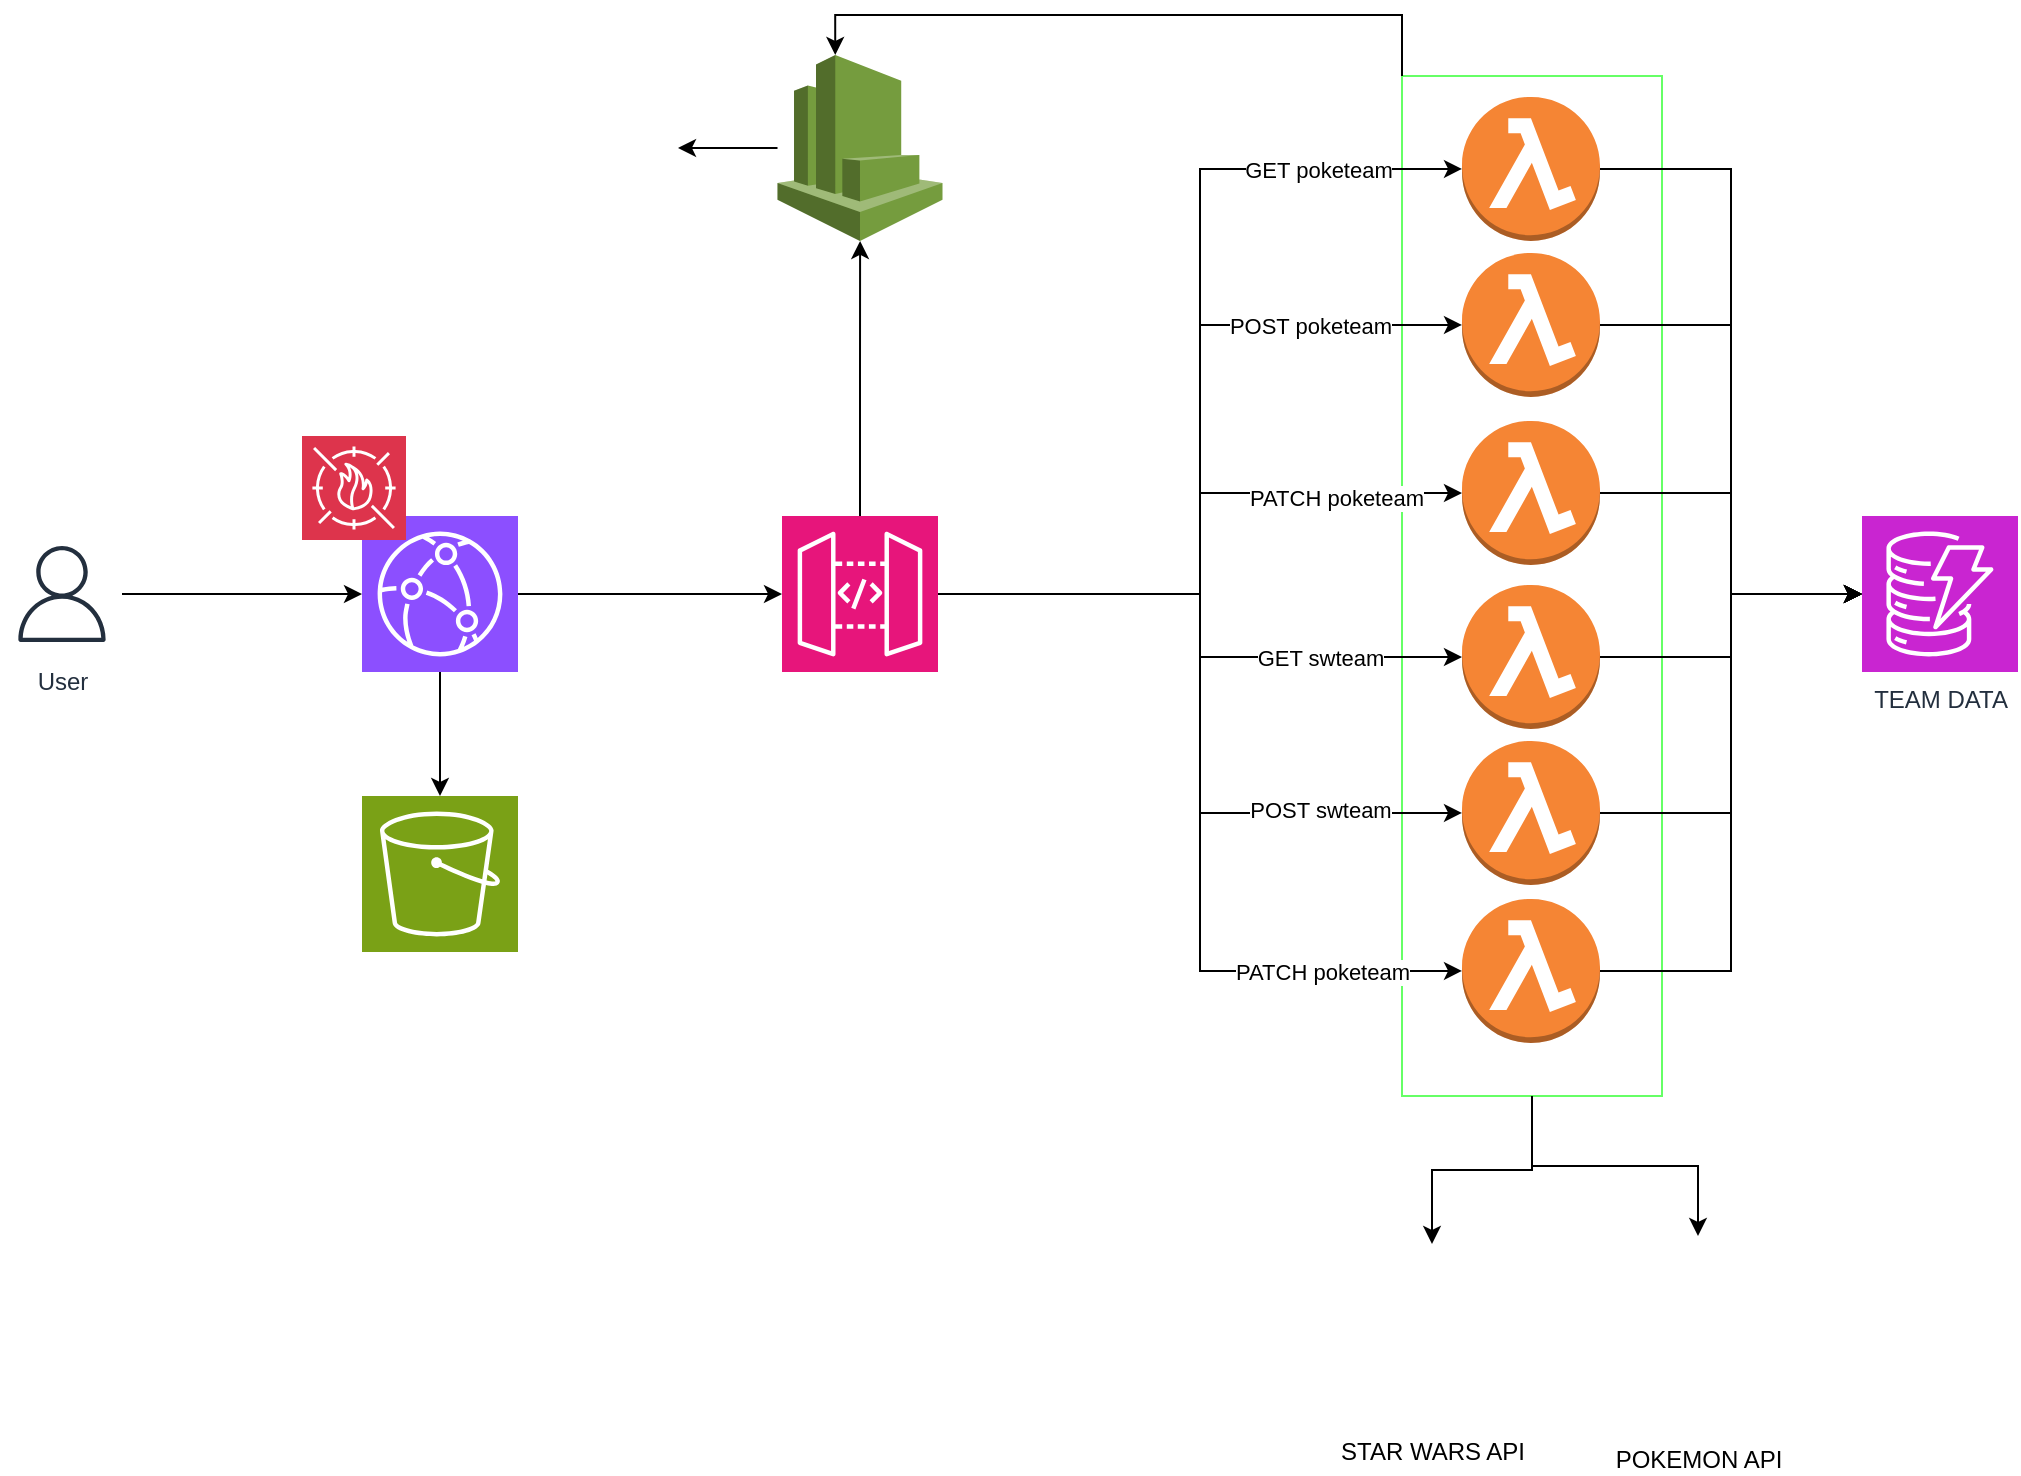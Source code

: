 <mxfile version="24.7.7">
  <diagram name="Page-1" id="RLxrQrW1n9EhQgBCgmO4">
    <mxGraphModel dx="2167" dy="1972" grid="1" gridSize="10" guides="1" tooltips="1" connect="1" arrows="1" fold="1" page="1" pageScale="1" pageWidth="827" pageHeight="1169" math="0" shadow="0">
      <root>
        <mxCell id="0" />
        <mxCell id="1" parent="0" />
        <mxCell id="KXRoxeVGN757AeJ8SQAW-32" value="" style="rounded=0;whiteSpace=wrap;html=1;direction=south;fillColor=none;strokeColor=#66FF66;" vertex="1" parent="1">
          <mxGeometry x="610" y="-70" width="130" height="510" as="geometry" />
        </mxCell>
        <mxCell id="KXRoxeVGN757AeJ8SQAW-1" value="" style="sketch=0;points=[[0,0,0],[0.25,0,0],[0.5,0,0],[0.75,0,0],[1,0,0],[0,1,0],[0.25,1,0],[0.5,1,0],[0.75,1,0],[1,1,0],[0,0.25,0],[0,0.5,0],[0,0.75,0],[1,0.25,0],[1,0.5,0],[1,0.75,0]];outlineConnect=0;fontColor=#232F3E;fillColor=#8C4FFF;strokeColor=#ffffff;dashed=0;verticalLabelPosition=bottom;verticalAlign=top;align=center;html=1;fontSize=12;fontStyle=0;aspect=fixed;shape=mxgraph.aws4.resourceIcon;resIcon=mxgraph.aws4.cloudfront;" vertex="1" parent="1">
          <mxGeometry x="90" y="150" width="78" height="78" as="geometry" />
        </mxCell>
        <mxCell id="KXRoxeVGN757AeJ8SQAW-23" style="edgeStyle=orthogonalEdgeStyle;rounded=0;orthogonalLoop=1;jettySize=auto;html=1;" edge="1" parent="1" source="KXRoxeVGN757AeJ8SQAW-2" target="KXRoxeVGN757AeJ8SQAW-17">
          <mxGeometry relative="1" as="geometry" />
        </mxCell>
        <mxCell id="KXRoxeVGN757AeJ8SQAW-30" value="PATCH poketeam" style="edgeLabel;html=1;align=center;verticalAlign=middle;resizable=0;points=[];" vertex="1" connectable="0" parent="KXRoxeVGN757AeJ8SQAW-23">
          <mxGeometry x="0.597" y="-1" relative="1" as="geometry">
            <mxPoint y="1" as="offset" />
          </mxGeometry>
        </mxCell>
        <mxCell id="KXRoxeVGN757AeJ8SQAW-24" style="edgeStyle=orthogonalEdgeStyle;rounded=0;orthogonalLoop=1;jettySize=auto;html=1;" edge="1" parent="1" source="KXRoxeVGN757AeJ8SQAW-2" target="KXRoxeVGN757AeJ8SQAW-15">
          <mxGeometry relative="1" as="geometry" />
        </mxCell>
        <mxCell id="KXRoxeVGN757AeJ8SQAW-43" value="GET swteam" style="edgeLabel;html=1;align=center;verticalAlign=middle;resizable=0;points=[];" vertex="1" connectable="0" parent="KXRoxeVGN757AeJ8SQAW-24">
          <mxGeometry x="0.516" y="1" relative="1" as="geometry">
            <mxPoint y="1" as="offset" />
          </mxGeometry>
        </mxCell>
        <mxCell id="KXRoxeVGN757AeJ8SQAW-49" style="edgeStyle=orthogonalEdgeStyle;rounded=0;orthogonalLoop=1;jettySize=auto;html=1;" edge="1" parent="1" source="KXRoxeVGN757AeJ8SQAW-2" target="KXRoxeVGN757AeJ8SQAW-9">
          <mxGeometry relative="1" as="geometry" />
        </mxCell>
        <mxCell id="KXRoxeVGN757AeJ8SQAW-2" value="" style="sketch=0;points=[[0,0,0],[0.25,0,0],[0.5,0,0],[0.75,0,0],[1,0,0],[0,1,0],[0.25,1,0],[0.5,1,0],[0.75,1,0],[1,1,0],[0,0.25,0],[0,0.5,0],[0,0.75,0],[1,0.25,0],[1,0.5,0],[1,0.75,0]];outlineConnect=0;fontColor=#232F3E;fillColor=#E7157B;strokeColor=#ffffff;dashed=0;verticalLabelPosition=bottom;verticalAlign=top;align=center;html=1;fontSize=12;fontStyle=0;aspect=fixed;shape=mxgraph.aws4.resourceIcon;resIcon=mxgraph.aws4.api_gateway;" vertex="1" parent="1">
          <mxGeometry x="300" y="150" width="78" height="78" as="geometry" />
        </mxCell>
        <mxCell id="KXRoxeVGN757AeJ8SQAW-3" value="" style="sketch=0;points=[[0,0,0],[0.25,0,0],[0.5,0,0],[0.75,0,0],[1,0,0],[0,1,0],[0.25,1,0],[0.5,1,0],[0.75,1,0],[1,1,0],[0,0.25,0],[0,0.5,0],[0,0.75,0],[1,0.25,0],[1,0.5,0],[1,0.75,0]];outlineConnect=0;fontColor=#232F3E;fillColor=#7AA116;strokeColor=#ffffff;dashed=0;verticalLabelPosition=bottom;verticalAlign=top;align=center;html=1;fontSize=12;fontStyle=0;aspect=fixed;shape=mxgraph.aws4.resourceIcon;resIcon=mxgraph.aws4.s3;" vertex="1" parent="1">
          <mxGeometry x="90" y="290" width="78" height="78" as="geometry" />
        </mxCell>
        <mxCell id="KXRoxeVGN757AeJ8SQAW-4" value="" style="outlineConnect=0;dashed=0;verticalLabelPosition=bottom;verticalAlign=top;align=center;html=1;shape=mxgraph.aws3.lambda_function;fillColor=#F58534;gradientColor=none;" vertex="1" parent="1">
          <mxGeometry x="640" y="18.46" width="69" height="72" as="geometry" />
        </mxCell>
        <mxCell id="KXRoxeVGN757AeJ8SQAW-6" value="TEAM DATA" style="sketch=0;points=[[0,0,0],[0.25,0,0],[0.5,0,0],[0.75,0,0],[1,0,0],[0,1,0],[0.25,1,0],[0.5,1,0],[0.75,1,0],[1,1,0],[0,0.25,0],[0,0.5,0],[0,0.75,0],[1,0.25,0],[1,0.5,0],[1,0.75,0]];outlineConnect=0;fontColor=#232F3E;fillColor=#C925D1;strokeColor=#ffffff;dashed=0;verticalLabelPosition=bottom;verticalAlign=top;align=center;html=1;fontSize=12;fontStyle=0;aspect=fixed;shape=mxgraph.aws4.resourceIcon;resIcon=mxgraph.aws4.dynamodb;" vertex="1" parent="1">
          <mxGeometry x="840" y="150" width="78" height="78" as="geometry" />
        </mxCell>
        <mxCell id="KXRoxeVGN757AeJ8SQAW-7" value="STAR WARS API" style="shape=image;html=1;verticalAlign=top;verticalLabelPosition=bottom;labelBackgroundColor=#ffffff;imageAspect=0;aspect=fixed;image=https://cdn0.iconfinder.com/data/icons/super-batman/24/3151564_-_droid_r2d2_robot_star_wars-128.png" vertex="1" parent="1">
          <mxGeometry x="580" y="514" width="90" height="90" as="geometry" />
        </mxCell>
        <mxCell id="KXRoxeVGN757AeJ8SQAW-8" value="POKEMON API" style="shape=image;html=1;verticalAlign=top;verticalLabelPosition=bottom;labelBackgroundColor=#ffffff;imageAspect=0;aspect=fixed;image=https://cdn0.iconfinder.com/data/icons/pokemon-go-vol-2/135/_pikachu-128.png" vertex="1" parent="1">
          <mxGeometry x="709" y="510.0" width="98" height="98" as="geometry" />
        </mxCell>
        <mxCell id="KXRoxeVGN757AeJ8SQAW-48" style="edgeStyle=orthogonalEdgeStyle;rounded=0;orthogonalLoop=1;jettySize=auto;html=1;" edge="1" parent="1" source="KXRoxeVGN757AeJ8SQAW-9" target="KXRoxeVGN757AeJ8SQAW-47">
          <mxGeometry relative="1" as="geometry" />
        </mxCell>
        <mxCell id="KXRoxeVGN757AeJ8SQAW-9" value="" style="outlineConnect=0;dashed=0;verticalLabelPosition=bottom;verticalAlign=top;align=center;html=1;shape=mxgraph.aws3.cloudwatch;fillColor=#759C3E;gradientColor=none;" vertex="1" parent="1">
          <mxGeometry x="297.75" y="-80.54" width="82.5" height="93" as="geometry" />
        </mxCell>
        <mxCell id="KXRoxeVGN757AeJ8SQAW-11" value="" style="sketch=0;points=[[0,0,0],[0.25,0,0],[0.5,0,0],[0.75,0,0],[1,0,0],[0,1,0],[0.25,1,0],[0.5,1,0],[0.75,1,0],[1,1,0],[0,0.25,0],[0,0.5,0],[0,0.75,0],[1,0.25,0],[1,0.5,0],[1,0.75,0]];outlineConnect=0;fontColor=#232F3E;fillColor=#DD344C;strokeColor=#ffffff;dashed=0;verticalLabelPosition=bottom;verticalAlign=top;align=center;html=1;fontSize=12;fontStyle=0;aspect=fixed;shape=mxgraph.aws4.resourceIcon;resIcon=mxgraph.aws4.waf;" vertex="1" parent="1">
          <mxGeometry x="60" y="110" width="52" height="52" as="geometry" />
        </mxCell>
        <mxCell id="KXRoxeVGN757AeJ8SQAW-39" style="edgeStyle=orthogonalEdgeStyle;rounded=0;orthogonalLoop=1;jettySize=auto;html=1;" edge="1" parent="1" source="KXRoxeVGN757AeJ8SQAW-15" target="KXRoxeVGN757AeJ8SQAW-6">
          <mxGeometry relative="1" as="geometry" />
        </mxCell>
        <mxCell id="KXRoxeVGN757AeJ8SQAW-15" value="" style="outlineConnect=0;dashed=0;verticalLabelPosition=bottom;verticalAlign=top;align=center;html=1;shape=mxgraph.aws3.lambda_function;fillColor=#F58534;gradientColor=none;" vertex="1" parent="1">
          <mxGeometry x="640" y="184.46" width="69" height="72" as="geometry" />
        </mxCell>
        <mxCell id="KXRoxeVGN757AeJ8SQAW-16" value="" style="outlineConnect=0;dashed=0;verticalLabelPosition=bottom;verticalAlign=top;align=center;html=1;shape=mxgraph.aws3.lambda_function;fillColor=#F58534;gradientColor=none;" vertex="1" parent="1">
          <mxGeometry x="640" y="-59.54" width="69" height="72" as="geometry" />
        </mxCell>
        <mxCell id="KXRoxeVGN757AeJ8SQAW-38" style="edgeStyle=orthogonalEdgeStyle;rounded=0;orthogonalLoop=1;jettySize=auto;html=1;" edge="1" parent="1" source="KXRoxeVGN757AeJ8SQAW-17" target="KXRoxeVGN757AeJ8SQAW-6">
          <mxGeometry relative="1" as="geometry" />
        </mxCell>
        <mxCell id="KXRoxeVGN757AeJ8SQAW-17" value="" style="outlineConnect=0;dashed=0;verticalLabelPosition=bottom;verticalAlign=top;align=center;html=1;shape=mxgraph.aws3.lambda_function;fillColor=#F58534;gradientColor=none;" vertex="1" parent="1">
          <mxGeometry x="640" y="102.46" width="69" height="72" as="geometry" />
        </mxCell>
        <mxCell id="KXRoxeVGN757AeJ8SQAW-18" value="" style="outlineConnect=0;dashed=0;verticalLabelPosition=bottom;verticalAlign=top;align=center;html=1;shape=mxgraph.aws3.lambda_function;fillColor=#F58534;gradientColor=none;" vertex="1" parent="1">
          <mxGeometry x="640" y="262.46" width="69" height="72" as="geometry" />
        </mxCell>
        <mxCell id="KXRoxeVGN757AeJ8SQAW-19" value="" style="outlineConnect=0;dashed=0;verticalLabelPosition=bottom;verticalAlign=top;align=center;html=1;shape=mxgraph.aws3.lambda_function;fillColor=#F58534;gradientColor=none;" vertex="1" parent="1">
          <mxGeometry x="640" y="341.46" width="69" height="72" as="geometry" />
        </mxCell>
        <mxCell id="KXRoxeVGN757AeJ8SQAW-21" style="edgeStyle=orthogonalEdgeStyle;rounded=0;orthogonalLoop=1;jettySize=auto;html=1;exitX=1;exitY=0.5;exitDx=0;exitDy=0;exitPerimeter=0;entryX=0;entryY=0.5;entryDx=0;entryDy=0;entryPerimeter=0;" edge="1" parent="1" source="KXRoxeVGN757AeJ8SQAW-2" target="KXRoxeVGN757AeJ8SQAW-16">
          <mxGeometry relative="1" as="geometry" />
        </mxCell>
        <mxCell id="KXRoxeVGN757AeJ8SQAW-27" value="GET poketeam" style="edgeLabel;html=1;align=center;verticalAlign=middle;resizable=0;points=[];" vertex="1" connectable="0" parent="KXRoxeVGN757AeJ8SQAW-21">
          <mxGeometry x="0.692" relative="1" as="geometry">
            <mxPoint x="1" as="offset" />
          </mxGeometry>
        </mxCell>
        <mxCell id="KXRoxeVGN757AeJ8SQAW-22" style="edgeStyle=orthogonalEdgeStyle;rounded=0;orthogonalLoop=1;jettySize=auto;html=1;entryX=0;entryY=0.5;entryDx=0;entryDy=0;entryPerimeter=0;" edge="1" parent="1" source="KXRoxeVGN757AeJ8SQAW-2" target="KXRoxeVGN757AeJ8SQAW-4">
          <mxGeometry relative="1" as="geometry" />
        </mxCell>
        <mxCell id="KXRoxeVGN757AeJ8SQAW-28" value="POST poketeam" style="edgeLabel;html=1;align=center;verticalAlign=middle;resizable=0;points=[];" vertex="1" connectable="0" parent="KXRoxeVGN757AeJ8SQAW-22">
          <mxGeometry x="0.617" y="-4" relative="1" as="geometry">
            <mxPoint y="-4" as="offset" />
          </mxGeometry>
        </mxCell>
        <mxCell id="KXRoxeVGN757AeJ8SQAW-25" style="edgeStyle=orthogonalEdgeStyle;rounded=0;orthogonalLoop=1;jettySize=auto;html=1;entryX=0;entryY=0.5;entryDx=0;entryDy=0;entryPerimeter=0;" edge="1" parent="1" source="KXRoxeVGN757AeJ8SQAW-2" target="KXRoxeVGN757AeJ8SQAW-18">
          <mxGeometry relative="1" as="geometry" />
        </mxCell>
        <mxCell id="KXRoxeVGN757AeJ8SQAW-44" value="POST swteam" style="edgeLabel;html=1;align=center;verticalAlign=middle;resizable=0;points=[];" vertex="1" connectable="0" parent="KXRoxeVGN757AeJ8SQAW-25">
          <mxGeometry x="0.618" y="2" relative="1" as="geometry">
            <mxPoint as="offset" />
          </mxGeometry>
        </mxCell>
        <mxCell id="KXRoxeVGN757AeJ8SQAW-26" style="edgeStyle=orthogonalEdgeStyle;rounded=0;orthogonalLoop=1;jettySize=auto;html=1;entryX=0;entryY=0.5;entryDx=0;entryDy=0;entryPerimeter=0;" edge="1" parent="1" source="KXRoxeVGN757AeJ8SQAW-2" target="KXRoxeVGN757AeJ8SQAW-19">
          <mxGeometry relative="1" as="geometry" />
        </mxCell>
        <mxCell id="KXRoxeVGN757AeJ8SQAW-45" value="PATCH poketeam" style="edgeLabel;html=1;align=center;verticalAlign=middle;resizable=0;points=[];" vertex="1" connectable="0" parent="KXRoxeVGN757AeJ8SQAW-26">
          <mxGeometry x="0.614" y="-1" relative="1" as="geometry">
            <mxPoint x="17" y="-1" as="offset" />
          </mxGeometry>
        </mxCell>
        <mxCell id="KXRoxeVGN757AeJ8SQAW-31" style="edgeStyle=orthogonalEdgeStyle;rounded=0;orthogonalLoop=1;jettySize=auto;html=1;exitX=1;exitY=0.5;exitDx=0;exitDy=0;exitPerimeter=0;entryX=0;entryY=0.5;entryDx=0;entryDy=0;entryPerimeter=0;" edge="1" parent="1" source="KXRoxeVGN757AeJ8SQAW-16" target="KXRoxeVGN757AeJ8SQAW-6">
          <mxGeometry relative="1" as="geometry" />
        </mxCell>
        <mxCell id="KXRoxeVGN757AeJ8SQAW-33" style="edgeStyle=orthogonalEdgeStyle;rounded=0;orthogonalLoop=1;jettySize=auto;html=1;entryX=0.5;entryY=0;entryDx=0;entryDy=0;" edge="1" parent="1" source="KXRoxeVGN757AeJ8SQAW-32" target="KXRoxeVGN757AeJ8SQAW-7">
          <mxGeometry relative="1" as="geometry" />
        </mxCell>
        <mxCell id="KXRoxeVGN757AeJ8SQAW-34" style="edgeStyle=orthogonalEdgeStyle;rounded=0;orthogonalLoop=1;jettySize=auto;html=1;" edge="1" parent="1" source="KXRoxeVGN757AeJ8SQAW-32" target="KXRoxeVGN757AeJ8SQAW-8">
          <mxGeometry relative="1" as="geometry" />
        </mxCell>
        <mxCell id="KXRoxeVGN757AeJ8SQAW-37" style="edgeStyle=orthogonalEdgeStyle;rounded=0;orthogonalLoop=1;jettySize=auto;html=1;entryX=0;entryY=0.5;entryDx=0;entryDy=0;entryPerimeter=0;" edge="1" parent="1" source="KXRoxeVGN757AeJ8SQAW-4" target="KXRoxeVGN757AeJ8SQAW-6">
          <mxGeometry relative="1" as="geometry" />
        </mxCell>
        <mxCell id="KXRoxeVGN757AeJ8SQAW-40" style="edgeStyle=orthogonalEdgeStyle;rounded=0;orthogonalLoop=1;jettySize=auto;html=1;entryX=0;entryY=0.5;entryDx=0;entryDy=0;entryPerimeter=0;" edge="1" parent="1" source="KXRoxeVGN757AeJ8SQAW-18" target="KXRoxeVGN757AeJ8SQAW-6">
          <mxGeometry relative="1" as="geometry" />
        </mxCell>
        <mxCell id="KXRoxeVGN757AeJ8SQAW-42" style="edgeStyle=orthogonalEdgeStyle;rounded=0;orthogonalLoop=1;jettySize=auto;html=1;entryX=0;entryY=0.5;entryDx=0;entryDy=0;entryPerimeter=0;" edge="1" parent="1" source="KXRoxeVGN757AeJ8SQAW-19" target="KXRoxeVGN757AeJ8SQAW-6">
          <mxGeometry relative="1" as="geometry" />
        </mxCell>
        <mxCell id="KXRoxeVGN757AeJ8SQAW-47" value="" style="shape=image;html=1;verticalAlign=top;verticalLabelPosition=bottom;labelBackgroundColor=#ffffff;imageAspect=0;aspect=fixed;image=https://cdn0.iconfinder.com/data/icons/logos-microsoft-office-365/128/Microsoft_Office-10-128.png" vertex="1" parent="1">
          <mxGeometry x="160" y="-78.04" width="88" height="88" as="geometry" />
        </mxCell>
        <mxCell id="KXRoxeVGN757AeJ8SQAW-51" style="edgeStyle=orthogonalEdgeStyle;rounded=0;orthogonalLoop=1;jettySize=auto;html=1;exitX=0;exitY=1;exitDx=0;exitDy=0;entryX=0.35;entryY=0;entryDx=0;entryDy=0;entryPerimeter=0;" edge="1" parent="1" source="KXRoxeVGN757AeJ8SQAW-32" target="KXRoxeVGN757AeJ8SQAW-9">
          <mxGeometry relative="1" as="geometry" />
        </mxCell>
        <mxCell id="KXRoxeVGN757AeJ8SQAW-52" style="edgeStyle=orthogonalEdgeStyle;rounded=0;orthogonalLoop=1;jettySize=auto;html=1;entryX=0;entryY=0.5;entryDx=0;entryDy=0;entryPerimeter=0;" edge="1" parent="1" source="KXRoxeVGN757AeJ8SQAW-1" target="KXRoxeVGN757AeJ8SQAW-2">
          <mxGeometry relative="1" as="geometry" />
        </mxCell>
        <mxCell id="KXRoxeVGN757AeJ8SQAW-53" style="edgeStyle=orthogonalEdgeStyle;rounded=0;orthogonalLoop=1;jettySize=auto;html=1;entryX=0.5;entryY=0;entryDx=0;entryDy=0;entryPerimeter=0;" edge="1" parent="1" source="KXRoxeVGN757AeJ8SQAW-1" target="KXRoxeVGN757AeJ8SQAW-3">
          <mxGeometry relative="1" as="geometry" />
        </mxCell>
        <mxCell id="KXRoxeVGN757AeJ8SQAW-54" value="User" style="sketch=0;outlineConnect=0;fontColor=#232F3E;gradientColor=none;strokeColor=#232F3E;fillColor=#ffffff;dashed=0;verticalLabelPosition=bottom;verticalAlign=top;align=center;html=1;fontSize=12;fontStyle=0;aspect=fixed;shape=mxgraph.aws4.resourceIcon;resIcon=mxgraph.aws4.user;" vertex="1" parent="1">
          <mxGeometry x="-90" y="159" width="60" height="60" as="geometry" />
        </mxCell>
        <mxCell id="KXRoxeVGN757AeJ8SQAW-55" style="edgeStyle=orthogonalEdgeStyle;rounded=0;orthogonalLoop=1;jettySize=auto;html=1;entryX=0;entryY=0.5;entryDx=0;entryDy=0;entryPerimeter=0;" edge="1" parent="1" source="KXRoxeVGN757AeJ8SQAW-54" target="KXRoxeVGN757AeJ8SQAW-1">
          <mxGeometry relative="1" as="geometry" />
        </mxCell>
      </root>
    </mxGraphModel>
  </diagram>
</mxfile>
